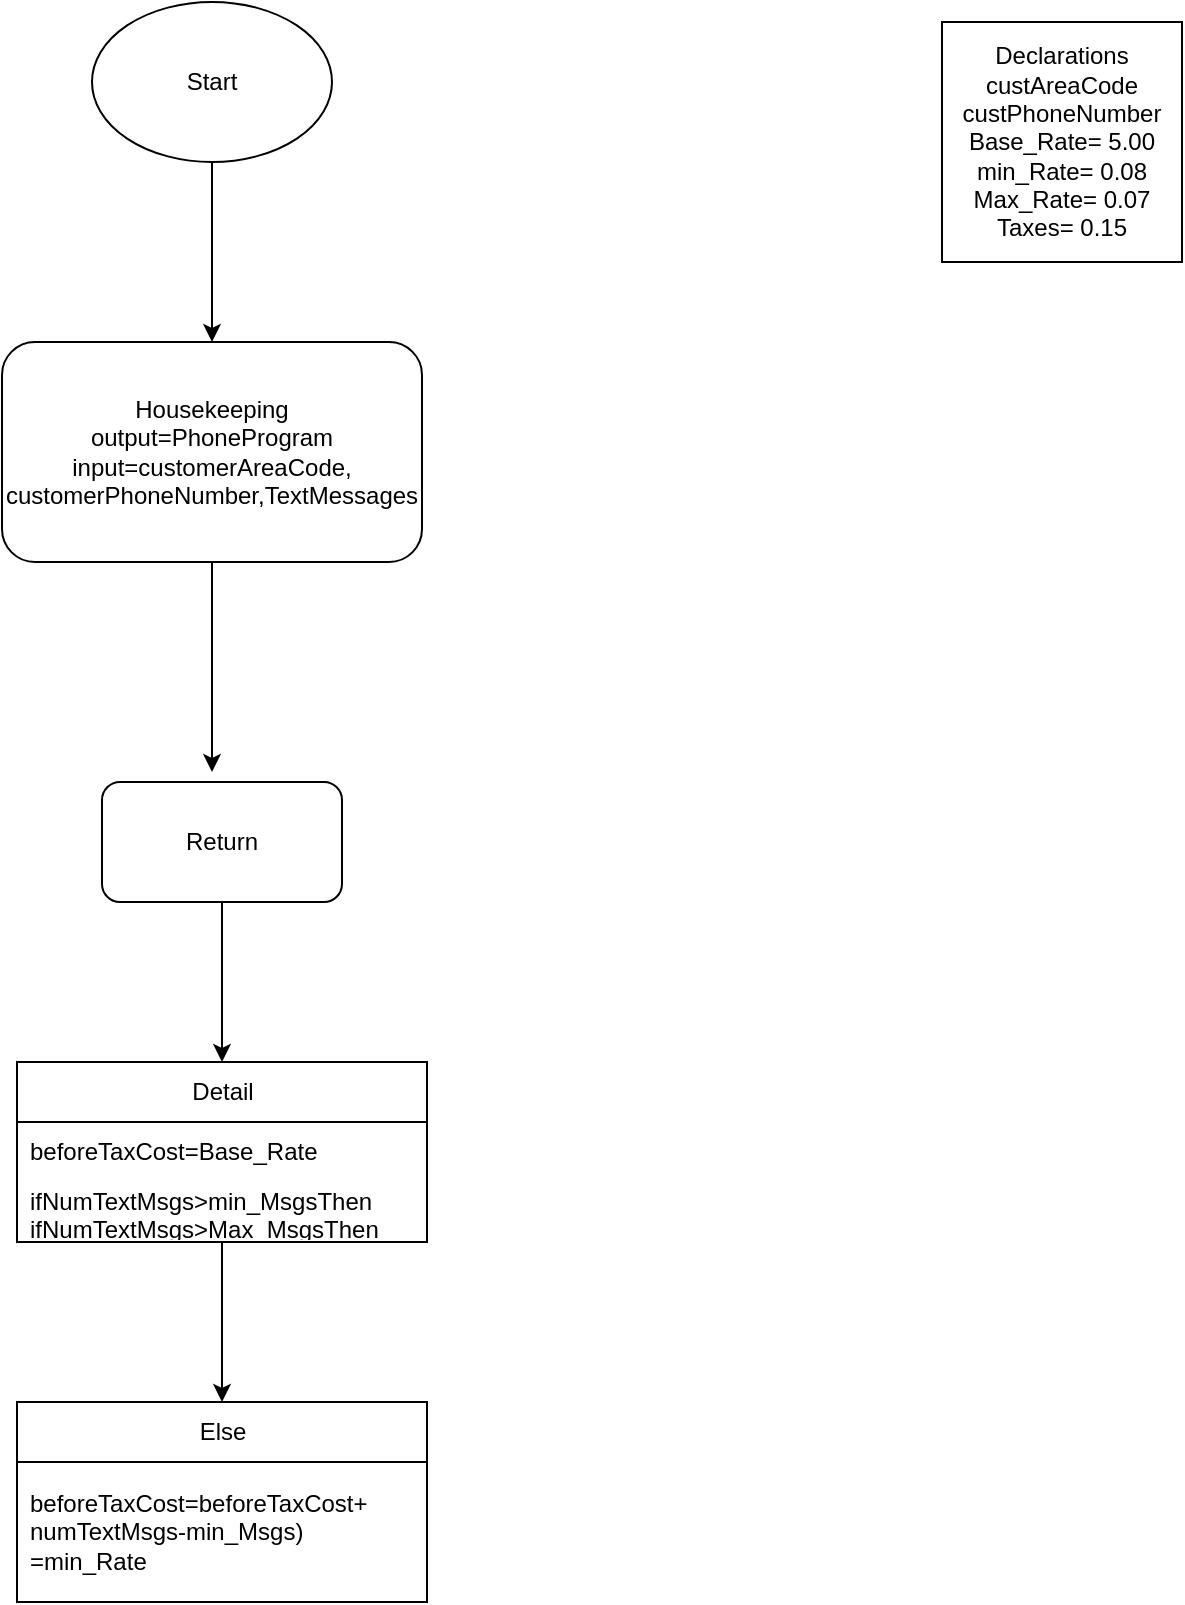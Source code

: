 <mxfile version="26.2.14">
  <diagram name="Page-1" id="vORJTwFLor0kg7O2a5FA">
    <mxGraphModel dx="1034" dy="570" grid="1" gridSize="10" guides="1" tooltips="1" connect="1" arrows="1" fold="1" page="1" pageScale="1" pageWidth="850" pageHeight="1100" math="0" shadow="0">
      <root>
        <mxCell id="0" />
        <mxCell id="1" parent="0" />
        <mxCell id="5Smslv2zXNi3nr-ckXx_-2" value="Declarations&lt;div&gt;custAreaCode&lt;/div&gt;&lt;div&gt;custPhoneNumber&lt;/div&gt;&lt;div&gt;Base_Rate= 5.00&lt;/div&gt;&lt;div&gt;min_Rate= 0.08&lt;/div&gt;&lt;div&gt;Max_Rate= 0.07&lt;/div&gt;&lt;div&gt;Taxes= 0.15&lt;/div&gt;" style="whiteSpace=wrap;html=1;aspect=fixed;" vertex="1" parent="1">
          <mxGeometry x="520" y="50" width="120" height="120" as="geometry" />
        </mxCell>
        <mxCell id="5Smslv2zXNi3nr-ckXx_-8" value="" style="edgeStyle=orthogonalEdgeStyle;rounded=0;orthogonalLoop=1;jettySize=auto;html=1;" edge="1" parent="1" source="5Smslv2zXNi3nr-ckXx_-3">
          <mxGeometry relative="1" as="geometry">
            <mxPoint x="155" y="210" as="targetPoint" />
          </mxGeometry>
        </mxCell>
        <mxCell id="5Smslv2zXNi3nr-ckXx_-3" value="Start" style="ellipse;whiteSpace=wrap;html=1;" vertex="1" parent="1">
          <mxGeometry x="95" y="40" width="120" height="80" as="geometry" />
        </mxCell>
        <mxCell id="5Smslv2zXNi3nr-ckXx_-10" value="" style="edgeStyle=orthogonalEdgeStyle;rounded=0;orthogonalLoop=1;jettySize=auto;html=1;" edge="1" parent="1" source="5Smslv2zXNi3nr-ckXx_-6">
          <mxGeometry relative="1" as="geometry">
            <mxPoint x="155" y="425" as="targetPoint" />
          </mxGeometry>
        </mxCell>
        <mxCell id="5Smslv2zXNi3nr-ckXx_-6" value="Housekeeping&lt;div&gt;output=PhoneProgram&lt;/div&gt;&lt;div&gt;input=customerAreaCode, customerPhoneNumber,TextMessages&lt;/div&gt;" style="rounded=1;whiteSpace=wrap;html=1;" vertex="1" parent="1">
          <mxGeometry x="50" y="210" width="210" height="110" as="geometry" />
        </mxCell>
        <mxCell id="5Smslv2zXNi3nr-ckXx_-13" value="" style="edgeStyle=orthogonalEdgeStyle;rounded=0;orthogonalLoop=1;jettySize=auto;html=1;" edge="1" parent="1" source="5Smslv2zXNi3nr-ckXx_-11">
          <mxGeometry relative="1" as="geometry">
            <mxPoint x="160" y="570" as="targetPoint" />
          </mxGeometry>
        </mxCell>
        <mxCell id="5Smslv2zXNi3nr-ckXx_-11" value="Return" style="rounded=1;whiteSpace=wrap;html=1;" vertex="1" parent="1">
          <mxGeometry x="100" y="430" width="120" height="60" as="geometry" />
        </mxCell>
        <mxCell id="5Smslv2zXNi3nr-ckXx_-21" value="" style="edgeStyle=orthogonalEdgeStyle;rounded=0;orthogonalLoop=1;jettySize=auto;html=1;" edge="1" parent="1" source="5Smslv2zXNi3nr-ckXx_-14" target="5Smslv2zXNi3nr-ckXx_-18">
          <mxGeometry relative="1" as="geometry" />
        </mxCell>
        <mxCell id="5Smslv2zXNi3nr-ckXx_-14" value="Detail" style="swimlane;fontStyle=0;childLayout=stackLayout;horizontal=1;startSize=30;horizontalStack=0;resizeParent=1;resizeParentMax=0;resizeLast=0;collapsible=1;marginBottom=0;whiteSpace=wrap;html=1;" vertex="1" parent="1">
          <mxGeometry x="57.5" y="570" width="205" height="90" as="geometry" />
        </mxCell>
        <mxCell id="5Smslv2zXNi3nr-ckXx_-15" value="beforeTaxCost=Base_Rate" style="text;strokeColor=none;fillColor=none;align=left;verticalAlign=middle;spacingLeft=4;spacingRight=4;overflow=hidden;points=[[0,0.5],[1,0.5]];portConstraint=eastwest;rotatable=0;whiteSpace=wrap;html=1;" vertex="1" parent="5Smslv2zXNi3nr-ckXx_-14">
          <mxGeometry y="30" width="205" height="30" as="geometry" />
        </mxCell>
        <mxCell id="5Smslv2zXNi3nr-ckXx_-16" value="ifNumTextMsgs&amp;gt;min_MsgsThen&lt;div&gt;ifNumTextMsgs&amp;gt;Max_MsgsThen&lt;/div&gt;&lt;div&gt;beforeTaxCost=beforeTaxCost+&lt;/div&gt;&lt;div&gt;(Max_Msgs-min_Msgs) *min_Rate+&lt;/div&gt;&lt;div&gt;&lt;br&gt;&lt;/div&gt;" style="text;strokeColor=none;fillColor=none;align=left;verticalAlign=middle;spacingLeft=4;spacingRight=4;overflow=hidden;points=[[0,0.5],[1,0.5]];portConstraint=eastwest;rotatable=0;whiteSpace=wrap;html=1;" vertex="1" parent="5Smslv2zXNi3nr-ckXx_-14">
          <mxGeometry y="60" width="205" height="30" as="geometry" />
        </mxCell>
        <mxCell id="5Smslv2zXNi3nr-ckXx_-18" value="Else" style="swimlane;fontStyle=0;childLayout=stackLayout;horizontal=1;startSize=30;horizontalStack=0;resizeParent=1;resizeParentMax=0;resizeLast=0;collapsible=1;marginBottom=0;whiteSpace=wrap;html=1;" vertex="1" parent="1">
          <mxGeometry x="57.5" y="740" width="205" height="100" as="geometry" />
        </mxCell>
        <mxCell id="5Smslv2zXNi3nr-ckXx_-19" value="beforeTaxCost=beforeTaxCost+&lt;div&gt;numTextMsgs-min_Msgs) =min_Rate&lt;/div&gt;" style="text;strokeColor=none;fillColor=none;align=left;verticalAlign=middle;spacingLeft=4;spacingRight=4;overflow=hidden;points=[[0,0.5],[1,0.5]];portConstraint=eastwest;rotatable=0;whiteSpace=wrap;html=1;" vertex="1" parent="5Smslv2zXNi3nr-ckXx_-18">
          <mxGeometry y="30" width="205" height="70" as="geometry" />
        </mxCell>
      </root>
    </mxGraphModel>
  </diagram>
</mxfile>
